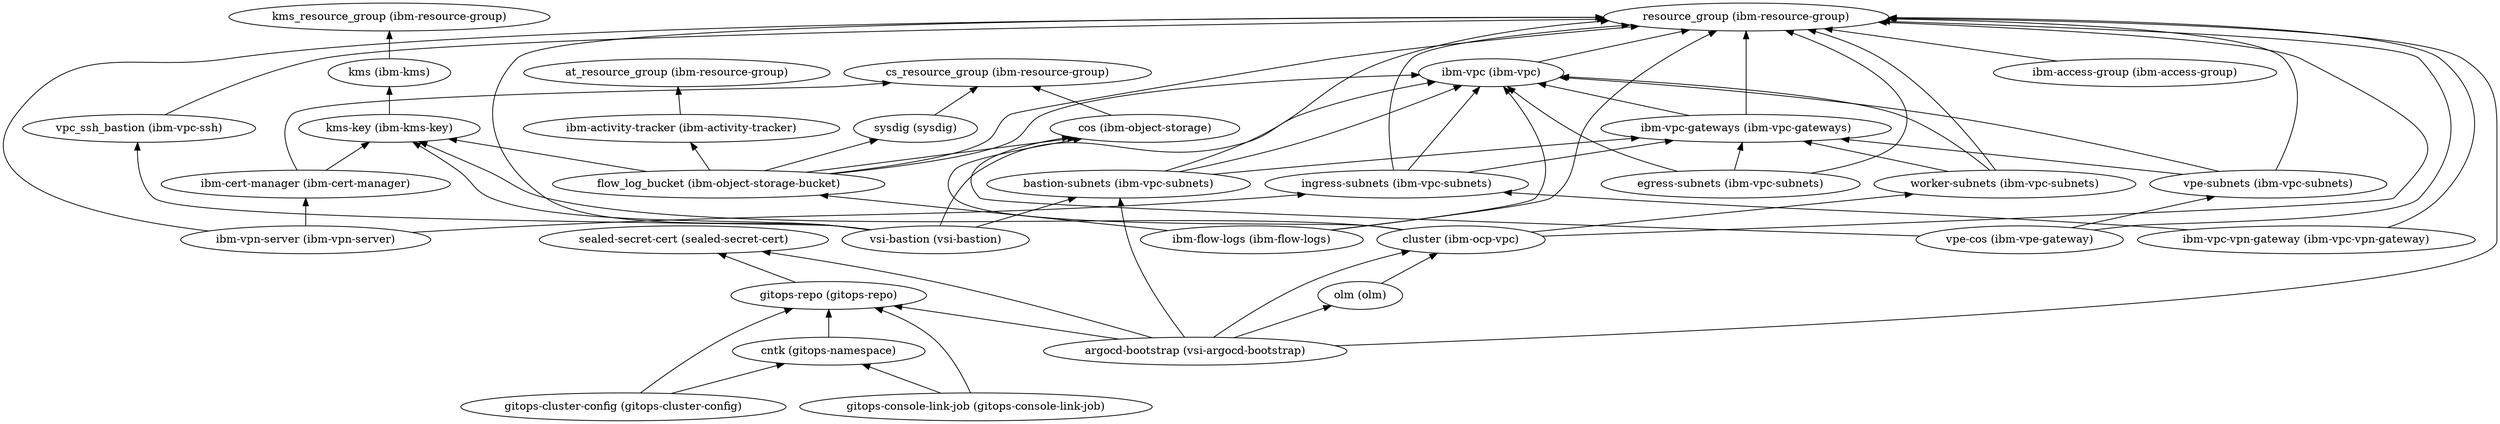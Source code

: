 digraph {
    rankdir="BT"
    "gitops-cluster-config (gitops-cluster-config)" -> "gitops-repo (gitops-repo)"
"gitops-cluster-config (gitops-cluster-config)" -> "cntk (gitops-namespace)"
"gitops-cluster-config (gitops-cluster-config)"
"gitops-repo (gitops-repo)" -> "sealed-secret-cert (sealed-secret-cert)"
"gitops-repo (gitops-repo)"
"sealed-secret-cert (sealed-secret-cert)"
"cntk (gitops-namespace)" -> "gitops-repo (gitops-repo)"
"cntk (gitops-namespace)"
"gitops-console-link-job (gitops-console-link-job)" -> "gitops-repo (gitops-repo)"
"gitops-console-link-job (gitops-console-link-job)" -> "cntk (gitops-namespace)"
"gitops-console-link-job (gitops-console-link-job)"
"kms_resource_group (ibm-resource-group)"
"at_resource_group (ibm-resource-group)"
"resource_group (ibm-resource-group)"
"cs_resource_group (ibm-resource-group)"
"ibm-access-group (ibm-access-group)" -> "resource_group (ibm-resource-group)"
"ibm-access-group (ibm-access-group)"
"ibm-activity-tracker (ibm-activity-tracker)" -> "at_resource_group (ibm-resource-group)"
"ibm-activity-tracker (ibm-activity-tracker)"
"ibm-flow-logs (ibm-flow-logs)" -> "resource_group (ibm-resource-group)"
"ibm-flow-logs (ibm-flow-logs)" -> "flow_log_bucket (ibm-object-storage-bucket)"
"ibm-flow-logs (ibm-flow-logs)" -> "ibm-vpc (ibm-vpc)"
"ibm-flow-logs (ibm-flow-logs)"
"flow_log_bucket (ibm-object-storage-bucket)" -> "resource_group (ibm-resource-group)"
"flow_log_bucket (ibm-object-storage-bucket)" -> "cos (ibm-object-storage)"
"flow_log_bucket (ibm-object-storage-bucket)" -> "kms-key (ibm-kms-key)"
"flow_log_bucket (ibm-object-storage-bucket)" -> "ibm-activity-tracker (ibm-activity-tracker)"
"flow_log_bucket (ibm-object-storage-bucket)" -> "sysdig (sysdig)"
"flow_log_bucket (ibm-object-storage-bucket)" -> "ibm-vpc (ibm-vpc)"
"flow_log_bucket (ibm-object-storage-bucket)"
"cos (ibm-object-storage)" -> "cs_resource_group (ibm-resource-group)"
"cos (ibm-object-storage)"
"kms-key (ibm-kms-key)" -> "kms (ibm-kms)"
"kms-key (ibm-kms-key)"
"kms (ibm-kms)" -> "kms_resource_group (ibm-resource-group)"
"kms (ibm-kms)"
"sysdig (sysdig)" -> "cs_resource_group (ibm-resource-group)"
"sysdig (sysdig)"
"ibm-vpc (ibm-vpc)" -> "resource_group (ibm-resource-group)"
"ibm-vpc (ibm-vpc)"
"ibm-cert-manager (ibm-cert-manager)" -> "cs_resource_group (ibm-resource-group)"
"ibm-cert-manager (ibm-cert-manager)" -> "kms-key (ibm-kms-key)"
"ibm-cert-manager (ibm-cert-manager)"
"cluster (ibm-ocp-vpc)" -> "resource_group (ibm-resource-group)"
"cluster (ibm-ocp-vpc)" -> "cos (ibm-object-storage)"
"cluster (ibm-ocp-vpc)" -> "worker-subnets (ibm-vpc-subnets)"
"cluster (ibm-ocp-vpc)" -> "kms-key (ibm-kms-key)"
"cluster (ibm-ocp-vpc)"
"worker-subnets (ibm-vpc-subnets)" -> "resource_group (ibm-resource-group)"
"worker-subnets (ibm-vpc-subnets)" -> "ibm-vpc (ibm-vpc)"
"worker-subnets (ibm-vpc-subnets)" -> "ibm-vpc-gateways (ibm-vpc-gateways)"
"worker-subnets (ibm-vpc-subnets)"
"ibm-vpc-gateways (ibm-vpc-gateways)" -> "resource_group (ibm-resource-group)"
"ibm-vpc-gateways (ibm-vpc-gateways)" -> "ibm-vpc (ibm-vpc)"
"ibm-vpc-gateways (ibm-vpc-gateways)"
"vpc_ssh_bastion (ibm-vpc-ssh)" -> "resource_group (ibm-resource-group)"
"vpc_ssh_bastion (ibm-vpc-ssh)"
"ingress-subnets (ibm-vpc-subnets)" -> "resource_group (ibm-resource-group)"
"ingress-subnets (ibm-vpc-subnets)" -> "ibm-vpc (ibm-vpc)"
"ingress-subnets (ibm-vpc-subnets)" -> "ibm-vpc-gateways (ibm-vpc-gateways)"
"ingress-subnets (ibm-vpc-subnets)"
"bastion-subnets (ibm-vpc-subnets)" -> "resource_group (ibm-resource-group)"
"bastion-subnets (ibm-vpc-subnets)" -> "ibm-vpc (ibm-vpc)"
"bastion-subnets (ibm-vpc-subnets)" -> "ibm-vpc-gateways (ibm-vpc-gateways)"
"bastion-subnets (ibm-vpc-subnets)"
"egress-subnets (ibm-vpc-subnets)" -> "resource_group (ibm-resource-group)"
"egress-subnets (ibm-vpc-subnets)" -> "ibm-vpc (ibm-vpc)"
"egress-subnets (ibm-vpc-subnets)" -> "ibm-vpc-gateways (ibm-vpc-gateways)"
"egress-subnets (ibm-vpc-subnets)"
"vpe-subnets (ibm-vpc-subnets)" -> "resource_group (ibm-resource-group)"
"vpe-subnets (ibm-vpc-subnets)" -> "ibm-vpc (ibm-vpc)"
"vpe-subnets (ibm-vpc-subnets)" -> "ibm-vpc-gateways (ibm-vpc-gateways)"
"vpe-subnets (ibm-vpc-subnets)"
"ibm-vpc-vpn-gateway (ibm-vpc-vpn-gateway)" -> "resource_group (ibm-resource-group)"
"ibm-vpc-vpn-gateway (ibm-vpc-vpn-gateway)" -> "ingress-subnets (ibm-vpc-subnets)"
"ibm-vpc-vpn-gateway (ibm-vpc-vpn-gateway)"
"vpe-cos (ibm-vpe-gateway)" -> "resource_group (ibm-resource-group)"
"vpe-cos (ibm-vpe-gateway)" -> "vpe-subnets (ibm-vpc-subnets)"
"vpe-cos (ibm-vpe-gateway)" -> "cos (ibm-object-storage)"
"vpe-cos (ibm-vpe-gateway)"
"ibm-vpn-server (ibm-vpn-server)" -> "resource_group (ibm-resource-group)"
"ibm-vpn-server (ibm-vpn-server)" -> "ingress-subnets (ibm-vpc-subnets)"
"ibm-vpn-server (ibm-vpn-server)" -> "ibm-cert-manager (ibm-cert-manager)"
"ibm-vpn-server (ibm-vpn-server)"
"argocd-bootstrap (vsi-argocd-bootstrap)" -> "resource_group (ibm-resource-group)"
"argocd-bootstrap (vsi-argocd-bootstrap)" -> "cluster (ibm-ocp-vpc)"
"argocd-bootstrap (vsi-argocd-bootstrap)" -> "olm (olm)"
"argocd-bootstrap (vsi-argocd-bootstrap)" -> "gitops-repo (gitops-repo)"
"argocd-bootstrap (vsi-argocd-bootstrap)" -> "bastion-subnets (ibm-vpc-subnets)"
"argocd-bootstrap (vsi-argocd-bootstrap)" -> "sealed-secret-cert (sealed-secret-cert)"
"argocd-bootstrap (vsi-argocd-bootstrap)"
"olm (olm)" -> "cluster (ibm-ocp-vpc)"
"olm (olm)"
"vsi-bastion (vsi-bastion)" -> "resource_group (ibm-resource-group)"
"vsi-bastion (vsi-bastion)" -> "ibm-vpc (ibm-vpc)"
"vsi-bastion (vsi-bastion)" -> "bastion-subnets (ibm-vpc-subnets)"
"vsi-bastion (vsi-bastion)" -> "vpc_ssh_bastion (ibm-vpc-ssh)"
"vsi-bastion (vsi-bastion)" -> "kms-key (ibm-kms-key)"
"vsi-bastion (vsi-bastion)"
  }